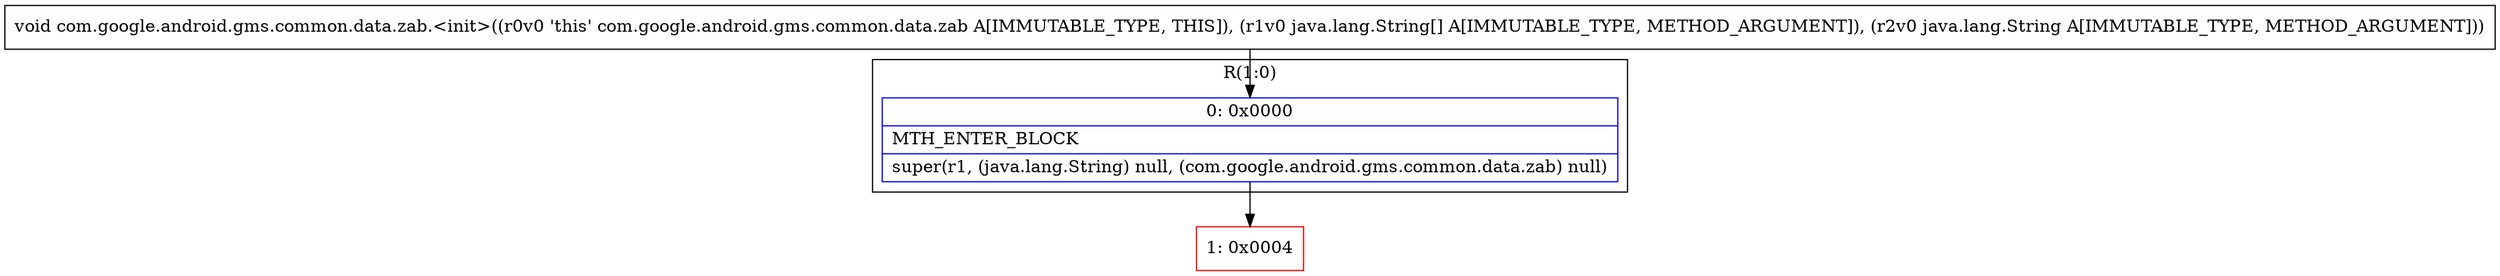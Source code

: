 digraph "CFG forcom.google.android.gms.common.data.zab.\<init\>([Ljava\/lang\/String;Ljava\/lang\/String;)V" {
subgraph cluster_Region_242454692 {
label = "R(1:0)";
node [shape=record,color=blue];
Node_0 [shape=record,label="{0\:\ 0x0000|MTH_ENTER_BLOCK\l|super(r1, (java.lang.String) null, (com.google.android.gms.common.data.zab) null)\l}"];
}
Node_1 [shape=record,color=red,label="{1\:\ 0x0004}"];
MethodNode[shape=record,label="{void com.google.android.gms.common.data.zab.\<init\>((r0v0 'this' com.google.android.gms.common.data.zab A[IMMUTABLE_TYPE, THIS]), (r1v0 java.lang.String[] A[IMMUTABLE_TYPE, METHOD_ARGUMENT]), (r2v0 java.lang.String A[IMMUTABLE_TYPE, METHOD_ARGUMENT])) }"];
MethodNode -> Node_0;
Node_0 -> Node_1;
}

